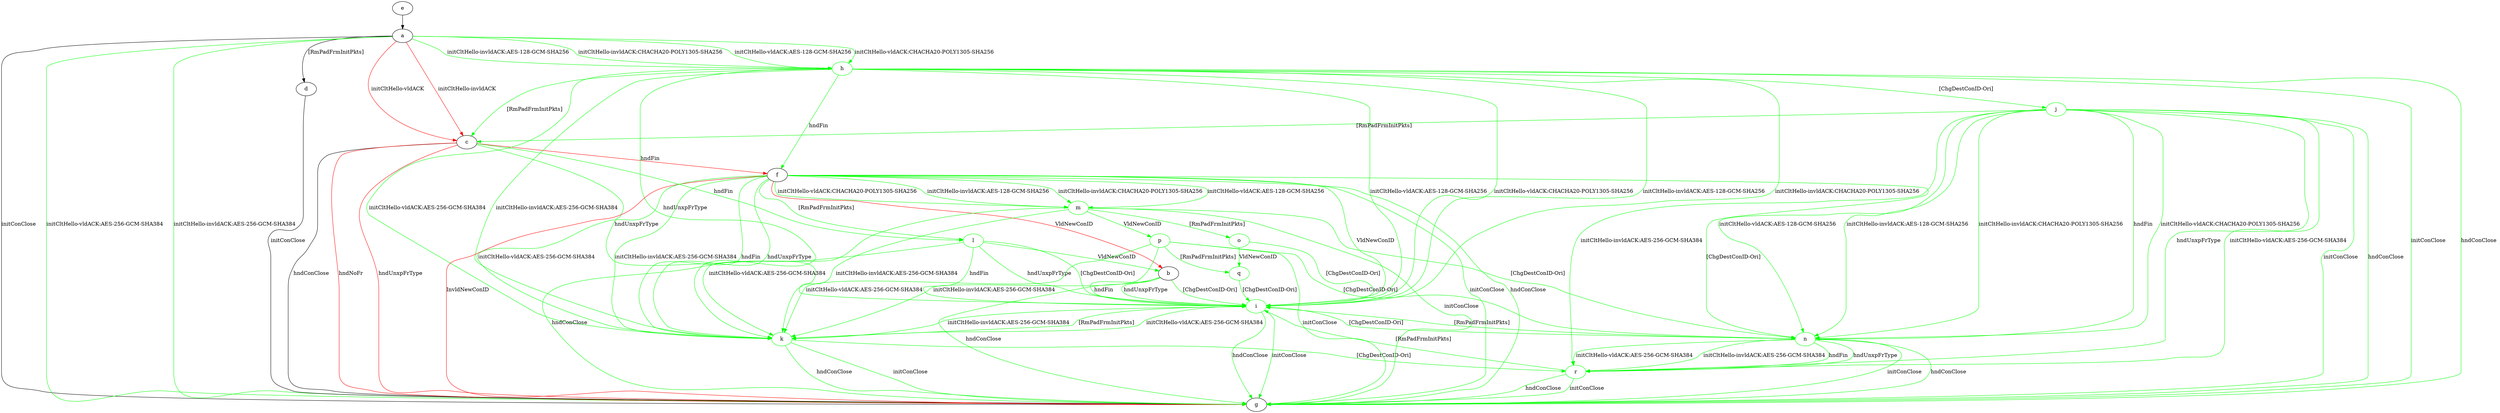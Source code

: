 digraph "" {
	a -> c	[key=0,
		color=red,
		label="initCltHello-vldACK "];
	a -> c	[key=1,
		color=red,
		label="initCltHello-invldACK "];
	a -> d	[key=0,
		label="[RmPadFrmInitPkts] "];
	a -> g	[key=0,
		label="initConClose "];
	a -> g	[key=1,
		color=green,
		label="initCltHello-vldACK:AES-256-GCM-SHA384 "];
	a -> g	[key=2,
		color=green,
		label="initCltHello-invldACK:AES-256-GCM-SHA384 "];
	h	[color=green];
	a -> h	[key=0,
		color=green,
		label="initCltHello-vldACK:AES-128-GCM-SHA256 "];
	a -> h	[key=1,
		color=green,
		label="initCltHello-vldACK:CHACHA20-POLY1305-SHA256 "];
	a -> h	[key=2,
		color=green,
		label="initCltHello-invldACK:AES-128-GCM-SHA256 "];
	a -> h	[key=3,
		color=green,
		label="initCltHello-invldACK:CHACHA20-POLY1305-SHA256 "];
	b -> g	[key=0,
		color=green,
		label="hndConClose "];
	i	[color=green];
	b -> i	[key=0,
		color=green,
		label="hndFin "];
	b -> i	[key=1,
		color=green,
		label="hndUnxpFrType "];
	b -> i	[key=2,
		color=green,
		label="[ChgDestConID-Ori] "];
	c -> f	[key=0,
		color=red,
		label="hndFin "];
	c -> g	[key=0,
		label="hndConClose "];
	c -> g	[key=1,
		color=red,
		label="hndNoFr "];
	c -> g	[key=2,
		color=red,
		label="hndUnxpFrType "];
	c -> i	[key=0,
		color=green,
		label="hndUnxpFrType "];
	l	[color=green];
	c -> l	[key=0,
		color=green,
		label="hndFin "];
	d -> g	[key=0,
		label="initConClose "];
	e -> a	[key=0];
	f -> b	[key=0,
		color=red,
		label="VldNewConID "];
	f -> g	[key=0,
		color=green,
		label="initConClose "];
	f -> g	[key=1,
		color=green,
		label="hndConClose "];
	f -> g	[key=2,
		color=red,
		label="InvldNewConID "];
	f -> i	[key=0,
		color=green,
		label="VldNewConID "];
	k	[color=green];
	f -> k	[key=0,
		color=green,
		label="initCltHello-vldACK:AES-256-GCM-SHA384 "];
	f -> k	[key=1,
		color=green,
		label="initCltHello-invldACK:AES-256-GCM-SHA384 "];
	f -> k	[key=2,
		color=green,
		label="hndFin "];
	f -> k	[key=3,
		color=green,
		label="hndUnxpFrType "];
	f -> l	[key=0,
		color=green,
		label="[RmPadFrmInitPkts] "];
	m	[color=green];
	f -> m	[key=0,
		color=green,
		label="initCltHello-vldACK:AES-128-GCM-SHA256 "];
	f -> m	[key=1,
		color=green,
		label="initCltHello-vldACK:CHACHA20-POLY1305-SHA256 "];
	f -> m	[key=2,
		color=green,
		label="initCltHello-invldACK:AES-128-GCM-SHA256 "];
	f -> m	[key=3,
		color=green,
		label="initCltHello-invldACK:CHACHA20-POLY1305-SHA256 "];
	n	[color=green];
	f -> n	[key=0,
		color=green,
		label="[ChgDestConID-Ori] "];
	h -> c	[key=0,
		color=green,
		label="[RmPadFrmInitPkts] "];
	h -> f	[key=0,
		color=green,
		label="hndFin "];
	h -> g	[key=0,
		color=green,
		label="initConClose "];
	h -> g	[key=1,
		color=green,
		label="hndConClose "];
	h -> i	[key=0,
		color=green,
		label="initCltHello-vldACK:AES-128-GCM-SHA256 "];
	h -> i	[key=1,
		color=green,
		label="initCltHello-vldACK:CHACHA20-POLY1305-SHA256 "];
	h -> i	[key=2,
		color=green,
		label="initCltHello-invldACK:AES-128-GCM-SHA256 "];
	h -> i	[key=3,
		color=green,
		label="initCltHello-invldACK:CHACHA20-POLY1305-SHA256 "];
	j	[color=green];
	h -> j	[key=0,
		color=green,
		label="[ChgDestConID-Ori] "];
	h -> k	[key=0,
		color=green,
		label="initCltHello-vldACK:AES-256-GCM-SHA384 "];
	h -> k	[key=1,
		color=green,
		label="initCltHello-invldACK:AES-256-GCM-SHA384 "];
	h -> k	[key=2,
		color=green,
		label="hndUnxpFrType "];
	i -> g	[key=0,
		color=green,
		label="initConClose "];
	i -> g	[key=1,
		color=green,
		label="hndConClose "];
	i -> k	[key=0,
		color=green,
		label="initCltHello-vldACK:AES-256-GCM-SHA384 "];
	i -> k	[key=1,
		color=green,
		label="initCltHello-invldACK:AES-256-GCM-SHA384 "];
	i -> n	[key=0,
		color=green,
		label="[ChgDestConID-Ori] "];
	j -> c	[key=0,
		color=green,
		label="[RmPadFrmInitPkts] "];
	j -> g	[key=0,
		color=green,
		label="initConClose "];
	j -> g	[key=1,
		color=green,
		label="hndConClose "];
	j -> n	[key=0,
		color=green,
		label="initCltHello-vldACK:AES-128-GCM-SHA256 "];
	j -> n	[key=1,
		color=green,
		label="initCltHello-vldACK:CHACHA20-POLY1305-SHA256 "];
	j -> n	[key=2,
		color=green,
		label="initCltHello-invldACK:AES-128-GCM-SHA256 "];
	j -> n	[key=3,
		color=green,
		label="initCltHello-invldACK:CHACHA20-POLY1305-SHA256 "];
	j -> n	[key=4,
		color=green,
		label="hndFin "];
	r	[color=green];
	j -> r	[key=0,
		color=green,
		label="initCltHello-vldACK:AES-256-GCM-SHA384 "];
	j -> r	[key=1,
		color=green,
		label="initCltHello-invldACK:AES-256-GCM-SHA384 "];
	j -> r	[key=2,
		color=green,
		label="hndUnxpFrType "];
	k -> g	[key=0,
		color=green,
		label="initConClose "];
	k -> g	[key=1,
		color=green,
		label="hndConClose "];
	k -> i	[key=0,
		color=green,
		label="[RmPadFrmInitPkts] "];
	k -> r	[key=0,
		color=green,
		label="[ChgDestConID-Ori] "];
	l -> b	[key=0,
		color=green,
		label="VldNewConID "];
	l -> g	[key=0,
		color=green,
		label="hndConClose "];
	l -> i	[key=0,
		color=green,
		label="hndFin "];
	l -> i	[key=1,
		color=green,
		label="hndUnxpFrType "];
	l -> i	[key=2,
		color=green,
		label="[ChgDestConID-Ori] "];
	m -> g	[key=0,
		color=green,
		label="initConClose "];
	m -> k	[key=0,
		color=green,
		label="initCltHello-vldACK:AES-256-GCM-SHA384 "];
	m -> k	[key=1,
		color=green,
		label="initCltHello-invldACK:AES-256-GCM-SHA384 "];
	m -> n	[key=0,
		color=green,
		label="[ChgDestConID-Ori] "];
	o	[color=green];
	m -> o	[key=0,
		color=green,
		label="[RmPadFrmInitPkts] "];
	p	[color=green];
	m -> p	[key=0,
		color=green,
		label="VldNewConID "];
	n -> g	[key=0,
		color=green,
		label="initConClose "];
	n -> g	[key=1,
		color=green,
		label="hndConClose "];
	n -> i	[key=0,
		color=green,
		label="[RmPadFrmInitPkts] "];
	n -> r	[key=0,
		color=green,
		label="initCltHello-vldACK:AES-256-GCM-SHA384 "];
	n -> r	[key=1,
		color=green,
		label="initCltHello-invldACK:AES-256-GCM-SHA384 "];
	n -> r	[key=2,
		color=green,
		label="hndFin "];
	n -> r	[key=3,
		color=green,
		label="hndUnxpFrType "];
	o -> i	[key=0,
		color=green,
		label="[ChgDestConID-Ori] "];
	q	[color=green];
	o -> q	[key=0,
		color=green,
		label="VldNewConID "];
	p -> g	[key=0,
		color=green,
		label="initConClose "];
	p -> k	[key=0,
		color=green,
		label="initCltHello-vldACK:AES-256-GCM-SHA384 "];
	p -> k	[key=1,
		color=green,
		label="initCltHello-invldACK:AES-256-GCM-SHA384 "];
	p -> n	[key=0,
		color=green,
		label="[ChgDestConID-Ori] "];
	p -> q	[key=0,
		color=green,
		label="[RmPadFrmInitPkts] "];
	q -> i	[key=0,
		color=green,
		label="[ChgDestConID-Ori] "];
	r -> g	[key=0,
		color=green,
		label="initConClose "];
	r -> g	[key=1,
		color=green,
		label="hndConClose "];
	r -> i	[key=0,
		color=green,
		label="[RmPadFrmInitPkts] "];
}
